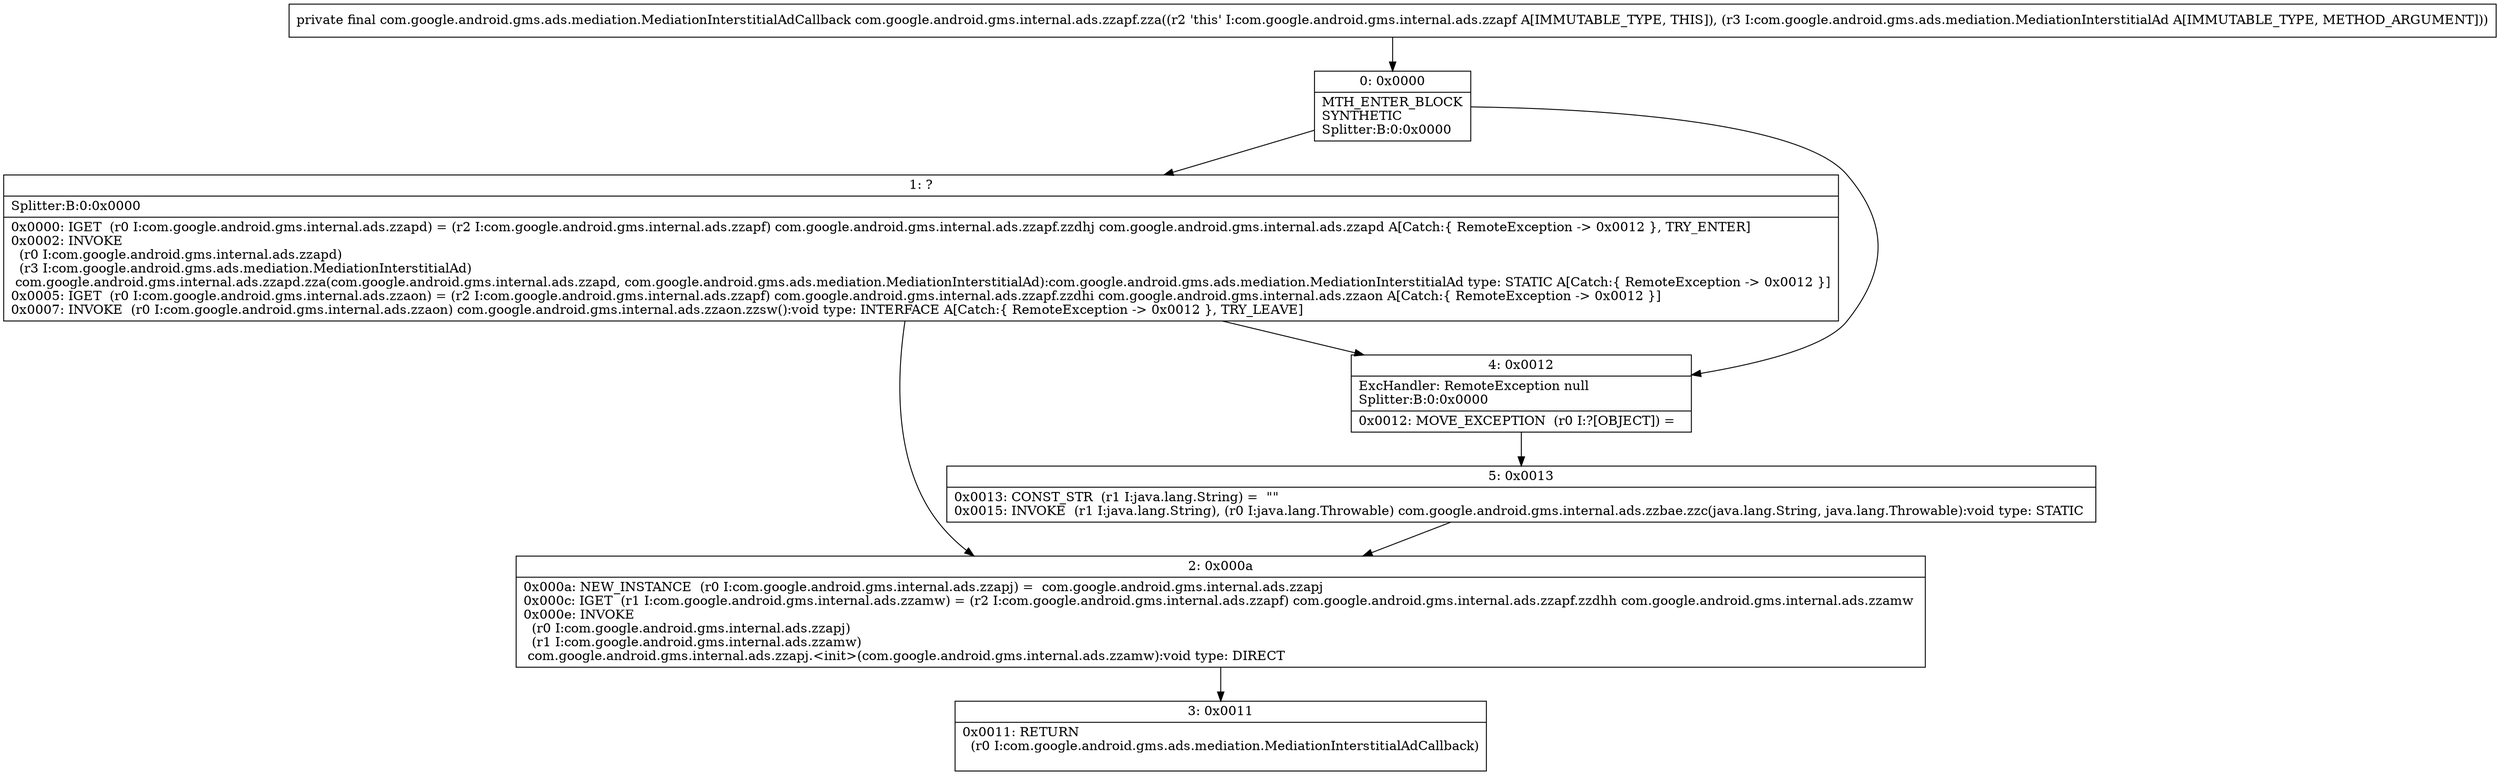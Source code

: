 digraph "CFG forcom.google.android.gms.internal.ads.zzapf.zza(Lcom\/google\/android\/gms\/ads\/mediation\/MediationInterstitialAd;)Lcom\/google\/android\/gms\/ads\/mediation\/MediationInterstitialAdCallback;" {
Node_0 [shape=record,label="{0\:\ 0x0000|MTH_ENTER_BLOCK\lSYNTHETIC\lSplitter:B:0:0x0000\l}"];
Node_1 [shape=record,label="{1\:\ ?|Splitter:B:0:0x0000\l|0x0000: IGET  (r0 I:com.google.android.gms.internal.ads.zzapd) = (r2 I:com.google.android.gms.internal.ads.zzapf) com.google.android.gms.internal.ads.zzapf.zzdhj com.google.android.gms.internal.ads.zzapd A[Catch:\{ RemoteException \-\> 0x0012 \}, TRY_ENTER]\l0x0002: INVOKE  \l  (r0 I:com.google.android.gms.internal.ads.zzapd)\l  (r3 I:com.google.android.gms.ads.mediation.MediationInterstitialAd)\l com.google.android.gms.internal.ads.zzapd.zza(com.google.android.gms.internal.ads.zzapd, com.google.android.gms.ads.mediation.MediationInterstitialAd):com.google.android.gms.ads.mediation.MediationInterstitialAd type: STATIC A[Catch:\{ RemoteException \-\> 0x0012 \}]\l0x0005: IGET  (r0 I:com.google.android.gms.internal.ads.zzaon) = (r2 I:com.google.android.gms.internal.ads.zzapf) com.google.android.gms.internal.ads.zzapf.zzdhi com.google.android.gms.internal.ads.zzaon A[Catch:\{ RemoteException \-\> 0x0012 \}]\l0x0007: INVOKE  (r0 I:com.google.android.gms.internal.ads.zzaon) com.google.android.gms.internal.ads.zzaon.zzsw():void type: INTERFACE A[Catch:\{ RemoteException \-\> 0x0012 \}, TRY_LEAVE]\l}"];
Node_2 [shape=record,label="{2\:\ 0x000a|0x000a: NEW_INSTANCE  (r0 I:com.google.android.gms.internal.ads.zzapj) =  com.google.android.gms.internal.ads.zzapj \l0x000c: IGET  (r1 I:com.google.android.gms.internal.ads.zzamw) = (r2 I:com.google.android.gms.internal.ads.zzapf) com.google.android.gms.internal.ads.zzapf.zzdhh com.google.android.gms.internal.ads.zzamw \l0x000e: INVOKE  \l  (r0 I:com.google.android.gms.internal.ads.zzapj)\l  (r1 I:com.google.android.gms.internal.ads.zzamw)\l com.google.android.gms.internal.ads.zzapj.\<init\>(com.google.android.gms.internal.ads.zzamw):void type: DIRECT \l}"];
Node_3 [shape=record,label="{3\:\ 0x0011|0x0011: RETURN  \l  (r0 I:com.google.android.gms.ads.mediation.MediationInterstitialAdCallback)\l \l}"];
Node_4 [shape=record,label="{4\:\ 0x0012|ExcHandler: RemoteException null\lSplitter:B:0:0x0000\l|0x0012: MOVE_EXCEPTION  (r0 I:?[OBJECT]) =  \l}"];
Node_5 [shape=record,label="{5\:\ 0x0013|0x0013: CONST_STR  (r1 I:java.lang.String) =  \"\" \l0x0015: INVOKE  (r1 I:java.lang.String), (r0 I:java.lang.Throwable) com.google.android.gms.internal.ads.zzbae.zzc(java.lang.String, java.lang.Throwable):void type: STATIC \l}"];
MethodNode[shape=record,label="{private final com.google.android.gms.ads.mediation.MediationInterstitialAdCallback com.google.android.gms.internal.ads.zzapf.zza((r2 'this' I:com.google.android.gms.internal.ads.zzapf A[IMMUTABLE_TYPE, THIS]), (r3 I:com.google.android.gms.ads.mediation.MediationInterstitialAd A[IMMUTABLE_TYPE, METHOD_ARGUMENT])) }"];
MethodNode -> Node_0;
Node_0 -> Node_1;
Node_0 -> Node_4;
Node_1 -> Node_2;
Node_1 -> Node_4;
Node_2 -> Node_3;
Node_4 -> Node_5;
Node_5 -> Node_2;
}

